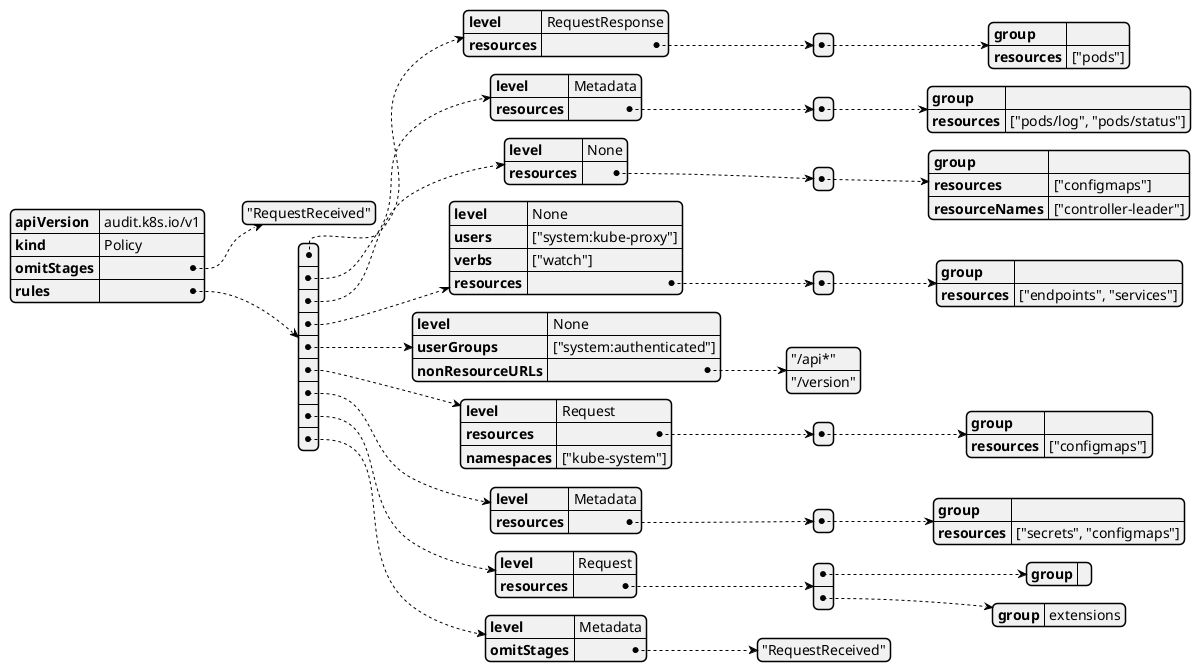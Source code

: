 @startyaml cks-policy-spec
apiVersion: audit.k8s.io/v1 # This is required.
kind: Policy
# Don't generate audit events for all requests in RequestReceived stage.
omitStages:
  - "RequestReceived"
rules:
  # Log pod changes at RequestResponse level
  - level: RequestResponse
    resources:
    - group: ""
      # Resource "pods" doesn't match requests to any subresource of pods,
      # which is consistent with the RBAC policy.
      resources: ["pods"]
  - level: Metadata
    resources:
    - group: ""
      resources: ["pods/log", "pods/status"]

  # Don't log requests to a configmap called "controller-leader"
  - level: None
    resources:
    - group: ""
      resources: ["configmaps"]
      resourceNames: ["controller-leader"]

  # Don't log watch requests by the "system:kube-proxy" on endpoints or services
  - level: None
    users: ["system:kube-proxy"]
    verbs: ["watch"]
    resources:
    - group: "" # core API group
      resources: ["endpoints", "services"]

  # Don't log authenticated requests to certain non-resource URL paths.
  - level: None
    userGroups: ["system:authenticated"]
    nonResourceURLs:
    - "/api*" # Wildcard matching.
    - "/version"

  # Log the request body of configmap changes in kube-system.
  - level: Request
    resources:
    - group: "" # core API group
      resources: ["configmaps"]
    # This rule only applies to resources in the "kube-system" namespace.
    # The empty string "" can be used to select non-namespaced resources.
    namespaces: ["kube-system"]

  # Log configmap and secret changes in all other namespaces at the Metadata level.
  - level: Metadata
    resources:
    - group: "" # core API group
      resources: ["secrets", "configmaps"]

  # Log all other resources in core and extensions at the Request level.
  - level: Request
    resources:
    - group: "" # core API group
    - group: "extensions" # Version of group should NOT be included.

  # A catch-all rule to log all other requests at the Metadata level.
  - level: Metadata
    # Long-running requests like watches that fall under this rule will not
    # generate an audit event in RequestReceived.
    omitStages:
      - "RequestReceived"


@endyaml
